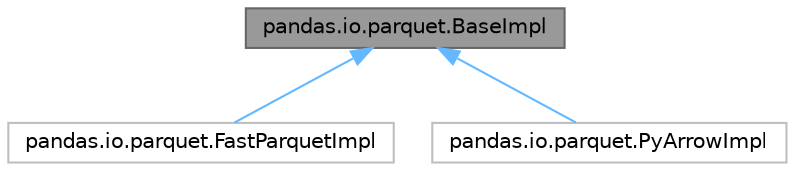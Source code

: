 digraph "pandas.io.parquet.BaseImpl"
{
 // LATEX_PDF_SIZE
  bgcolor="transparent";
  edge [fontname=Helvetica,fontsize=10,labelfontname=Helvetica,labelfontsize=10];
  node [fontname=Helvetica,fontsize=10,shape=box,height=0.2,width=0.4];
  Node1 [id="Node000001",label="pandas.io.parquet.BaseImpl",height=0.2,width=0.4,color="gray40", fillcolor="grey60", style="filled", fontcolor="black",tooltip=" "];
  Node1 -> Node2 [id="edge1_Node000001_Node000002",dir="back",color="steelblue1",style="solid",tooltip=" "];
  Node2 [id="Node000002",label="pandas.io.parquet.FastParquetImpl",height=0.2,width=0.4,color="grey75", fillcolor="white", style="filled",URL="$d7/d6f/classpandas_1_1io_1_1parquet_1_1FastParquetImpl.html",tooltip=" "];
  Node1 -> Node3 [id="edge2_Node000001_Node000003",dir="back",color="steelblue1",style="solid",tooltip=" "];
  Node3 [id="Node000003",label="pandas.io.parquet.PyArrowImpl",height=0.2,width=0.4,color="grey75", fillcolor="white", style="filled",URL="$d5/dfe/classpandas_1_1io_1_1parquet_1_1PyArrowImpl.html",tooltip=" "];
}
